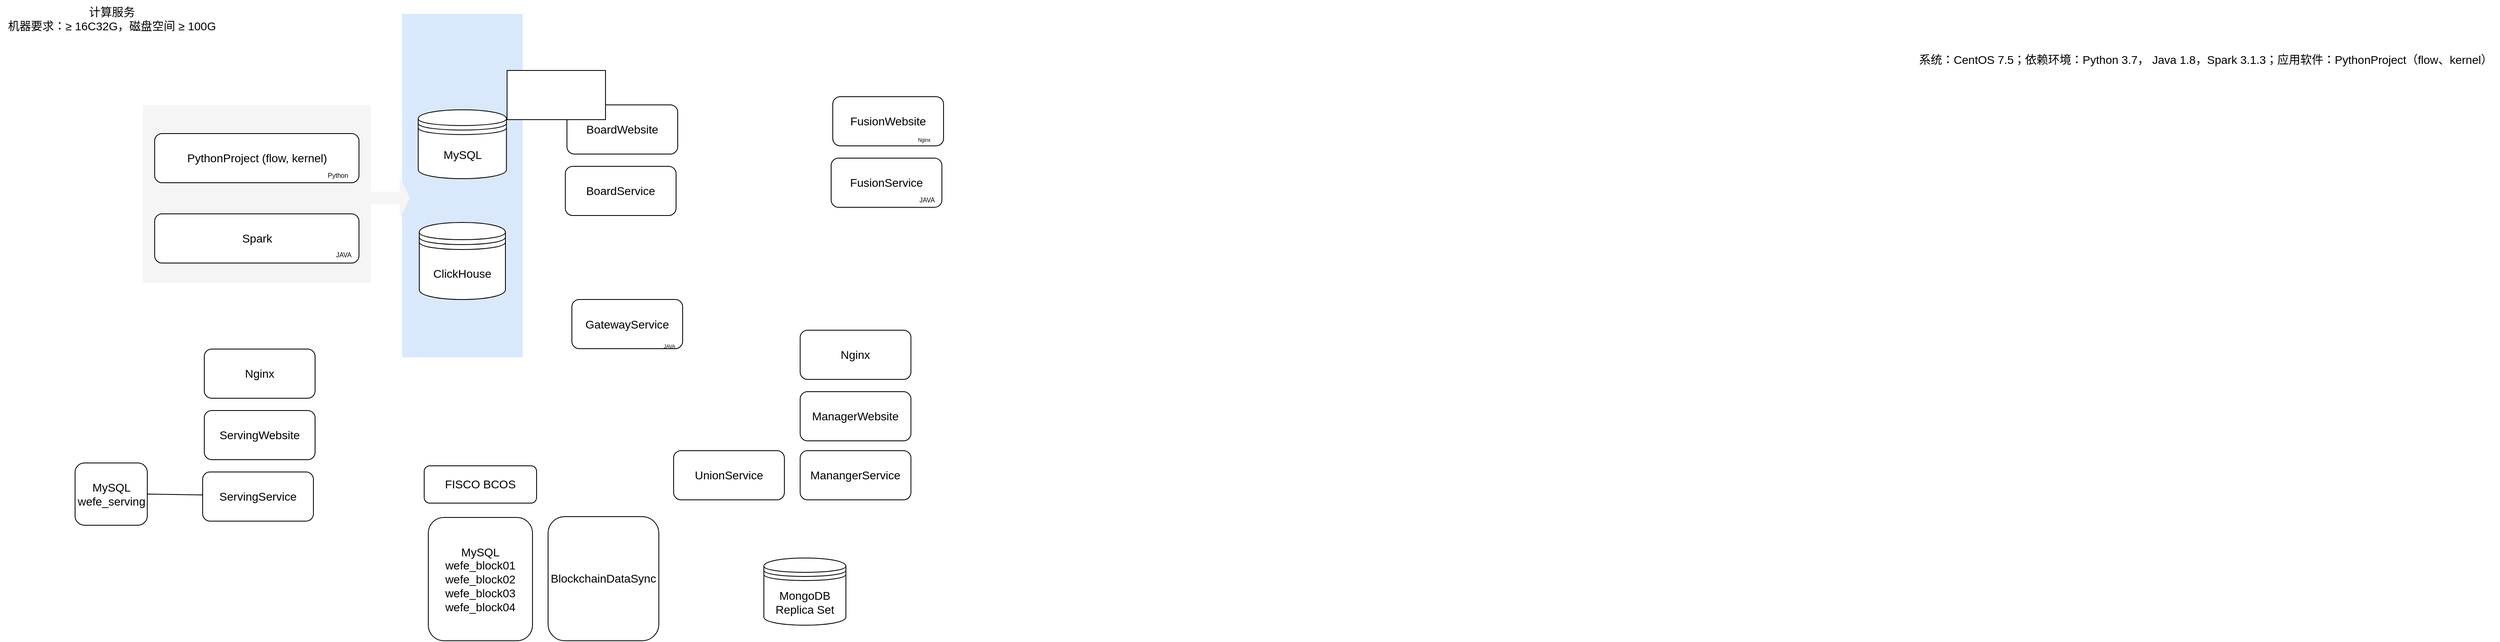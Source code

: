 <mxfile version="20.2.2" type="github" pages="2">
  <diagram id="YPpZaD-wZKxwEW-7mJMc" name="单机部署">
    <mxGraphModel dx="1378" dy="801" grid="0" gridSize="10" guides="1" tooltips="1" connect="1" arrows="1" fold="1" page="1" pageScale="1" pageWidth="2339" pageHeight="3300" math="0" shadow="0">
      <root>
        <mxCell id="0" />
        <mxCell id="1" parent="0" />
        <mxCell id="nMTmoi4ZvUsDvFtxuwQk-10" value="" style="rounded=0;whiteSpace=wrap;html=1;fontSize=14;strokeColor=none;fillColor=#dae8fc;" vertex="1" parent="1">
          <mxGeometry x="537" y="310" width="147" height="419" as="geometry" />
        </mxCell>
        <mxCell id="nMTmoi4ZvUsDvFtxuwQk-7" value="" style="rounded=0;whiteSpace=wrap;html=1;fontSize=14;fillColor=#f5f5f5;fontColor=#333333;strokeColor=none;" vertex="1" parent="1">
          <mxGeometry x="221" y="421" width="278" height="217" as="geometry" />
        </mxCell>
        <mxCell id="S6N38EDpftqvQTbYP7FW-1" value="&lt;font style=&quot;font-size: 14px;&quot;&gt;计算服务&lt;br&gt;机器要求：≥ 16C32G，磁盘空间 ≥ 100G&lt;/font&gt;" style="text;html=1;align=center;verticalAlign=middle;resizable=0;points=[];autosize=1;strokeColor=none;fillColor=none;" vertex="1" parent="1">
          <mxGeometry x="47" y="293" width="271" height="46" as="geometry" />
        </mxCell>
        <mxCell id="S6N38EDpftqvQTbYP7FW-7" value="Spark" style="rounded=1;whiteSpace=wrap;html=1;fontSize=14;" vertex="1" parent="1">
          <mxGeometry x="235.5" y="554" width="249" height="60" as="geometry" />
        </mxCell>
        <mxCell id="S6N38EDpftqvQTbYP7FW-8" value="PythonProject (flow, kernel)" style="rounded=1;whiteSpace=wrap;html=1;fontSize=14;" vertex="1" parent="1">
          <mxGeometry x="235.5" y="456" width="249" height="60" as="geometry" />
        </mxCell>
        <mxCell id="S6N38EDpftqvQTbYP7FW-9" value="BoardService" style="rounded=1;whiteSpace=wrap;html=1;fontSize=14;" vertex="1" parent="1">
          <mxGeometry x="736" y="496" width="135" height="60" as="geometry" />
        </mxCell>
        <mxCell id="S6N38EDpftqvQTbYP7FW-10" value="GatewayService" style="rounded=1;whiteSpace=wrap;html=1;fontSize=14;" vertex="1" parent="1">
          <mxGeometry x="744" y="658.5" width="135" height="60" as="geometry" />
        </mxCell>
        <mxCell id="S6N38EDpftqvQTbYP7FW-13" value="BoardWebsite" style="rounded=1;whiteSpace=wrap;html=1;fontSize=14;" vertex="1" parent="1">
          <mxGeometry x="738" y="421" width="135" height="60" as="geometry" />
        </mxCell>
        <mxCell id="S6N38EDpftqvQTbYP7FW-15" value="系统：CentOS&amp;nbsp;7.5；依赖环境：Python&amp;nbsp;3.7，&amp;nbsp;Java&amp;nbsp;1.8，Spark&amp;nbsp;3.1.3；应用软件：PythonProject（flow、kernel）" style="text;html=1;align=center;verticalAlign=middle;resizable=0;points=[];autosize=1;strokeColor=none;fillColor=none;fontSize=14;" vertex="1" parent="1">
          <mxGeometry x="2376" y="351" width="717" height="29" as="geometry" />
        </mxCell>
        <mxCell id="S6N38EDpftqvQTbYP7FW-16" value="FusionService" style="rounded=1;whiteSpace=wrap;html=1;fontSize=14;" vertex="1" parent="1">
          <mxGeometry x="1060" y="486" width="135" height="60" as="geometry" />
        </mxCell>
        <mxCell id="S6N38EDpftqvQTbYP7FW-17" value="FusionWebsite" style="rounded=1;whiteSpace=wrap;html=1;fontSize=14;" vertex="1" parent="1">
          <mxGeometry x="1062" y="411" width="135" height="60" as="geometry" />
        </mxCell>
        <mxCell id="S6N38EDpftqvQTbYP7FW-33" value="ServingService" style="rounded=1;whiteSpace=wrap;html=1;fontSize=14;" vertex="1" parent="1">
          <mxGeometry x="294" y="869" width="135" height="60" as="geometry" />
        </mxCell>
        <mxCell id="S6N38EDpftqvQTbYP7FW-34" value="ServingWebsite" style="rounded=1;whiteSpace=wrap;html=1;fontSize=14;" vertex="1" parent="1">
          <mxGeometry x="296" y="794" width="135" height="60" as="geometry" />
        </mxCell>
        <mxCell id="S6N38EDpftqvQTbYP7FW-35" value="Nginx" style="rounded=1;whiteSpace=wrap;html=1;fontSize=14;" vertex="1" parent="1">
          <mxGeometry x="296" y="719" width="135" height="60" as="geometry" />
        </mxCell>
        <mxCell id="S6N38EDpftqvQTbYP7FW-37" style="edgeStyle=none;rounded=0;orthogonalLoop=1;jettySize=auto;html=1;exitX=1;exitY=0.5;exitDx=0;exitDy=0;fontSize=14;endArrow=none;endFill=0;" edge="1" parent="1" source="S6N38EDpftqvQTbYP7FW-36">
          <mxGeometry relative="1" as="geometry">
            <mxPoint x="294" y="897" as="targetPoint" />
          </mxGeometry>
        </mxCell>
        <mxCell id="S6N38EDpftqvQTbYP7FW-36" value="MySQL&lt;br&gt;wefe_serving" style="rounded=1;whiteSpace=wrap;html=1;fontSize=14;" vertex="1" parent="1">
          <mxGeometry x="138.5" y="858" width="88" height="76" as="geometry" />
        </mxCell>
        <mxCell id="S6N38EDpftqvQTbYP7FW-38" style="edgeStyle=none;rounded=0;orthogonalLoop=1;jettySize=auto;html=1;exitX=0;exitY=0.25;exitDx=0;exitDy=0;entryX=0;entryY=0.5;entryDx=0;entryDy=0;fontSize=14;endArrow=none;endFill=0;" edge="1" parent="1" source="S6N38EDpftqvQTbYP7FW-33" target="S6N38EDpftqvQTbYP7FW-33">
          <mxGeometry relative="1" as="geometry" />
        </mxCell>
        <mxCell id="S6N38EDpftqvQTbYP7FW-39" value="UnionService" style="rounded=1;whiteSpace=wrap;html=1;fontSize=14;" vertex="1" parent="1">
          <mxGeometry x="868" y="843" width="135" height="60" as="geometry" />
        </mxCell>
        <mxCell id="S6N38EDpftqvQTbYP7FW-40" style="edgeStyle=none;rounded=0;orthogonalLoop=1;jettySize=auto;html=1;exitX=0;exitY=0.25;exitDx=0;exitDy=0;entryX=0;entryY=0.5;entryDx=0;entryDy=0;fontSize=14;endArrow=none;endFill=0;" edge="1" parent="1" source="S6N38EDpftqvQTbYP7FW-39" target="S6N38EDpftqvQTbYP7FW-39">
          <mxGeometry relative="1" as="geometry" />
        </mxCell>
        <mxCell id="S6N38EDpftqvQTbYP7FW-41" value="ManangerService" style="rounded=1;whiteSpace=wrap;html=1;fontSize=14;" vertex="1" parent="1">
          <mxGeometry x="1022.25" y="843" width="135" height="60" as="geometry" />
        </mxCell>
        <mxCell id="S6N38EDpftqvQTbYP7FW-42" value="ManagerWebsite" style="rounded=1;whiteSpace=wrap;html=1;fontSize=14;" vertex="1" parent="1">
          <mxGeometry x="1022.25" y="771" width="135" height="60" as="geometry" />
        </mxCell>
        <mxCell id="S6N38EDpftqvQTbYP7FW-43" value="Nginx" style="rounded=1;whiteSpace=wrap;html=1;fontSize=14;" vertex="1" parent="1">
          <mxGeometry x="1022.25" y="696" width="135" height="60" as="geometry" />
        </mxCell>
        <mxCell id="S6N38EDpftqvQTbYP7FW-44" value="FISCO BCOS" style="rounded=1;whiteSpace=wrap;html=1;fontSize=14;" vertex="1" parent="1">
          <mxGeometry x="564" y="861.5" width="137" height="45.5" as="geometry" />
        </mxCell>
        <mxCell id="S6N38EDpftqvQTbYP7FW-46" value="BlockchainDataSync" style="rounded=1;whiteSpace=wrap;html=1;fontSize=14;" vertex="1" parent="1">
          <mxGeometry x="715" y="923.5" width="135" height="151.5" as="geometry" />
        </mxCell>
        <mxCell id="S6N38EDpftqvQTbYP7FW-47" value="MySQL&lt;br&gt;wefe_block01&lt;br&gt;wefe_block02&lt;br&gt;wefe_block03&lt;br&gt;wefe_block04" style="rounded=1;whiteSpace=wrap;html=1;fontSize=14;" vertex="1" parent="1">
          <mxGeometry x="569" y="924.5" width="127" height="150.5" as="geometry" />
        </mxCell>
        <mxCell id="nMTmoi4ZvUsDvFtxuwQk-2" value="MySQL" style="shape=datastore;whiteSpace=wrap;html=1;fontSize=14;" vertex="1" parent="1">
          <mxGeometry x="556.75" y="427" width="107.5" height="84" as="geometry" />
        </mxCell>
        <mxCell id="nMTmoi4ZvUsDvFtxuwQk-3" value="ClickHouse" style="shape=datastore;whiteSpace=wrap;html=1;fontSize=14;" vertex="1" parent="1">
          <mxGeometry x="558" y="564.5" width="105" height="94" as="geometry" />
        </mxCell>
        <mxCell id="nMTmoi4ZvUsDvFtxuwQk-4" value="MongoDB&lt;br&gt;Replica Set" style="shape=datastore;whiteSpace=wrap;html=1;fontSize=14;" vertex="1" parent="1">
          <mxGeometry x="978" y="974" width="100" height="82" as="geometry" />
        </mxCell>
        <mxCell id="nMTmoi4ZvUsDvFtxuwQk-6" value="" style="shape=singleArrow;whiteSpace=wrap;html=1;fontSize=14;fillColor=#f5f5f5;fontColor=#333333;strokeColor=none;" vertex="1" parent="1">
          <mxGeometry x="484.5" y="509" width="62" height="51" as="geometry" />
        </mxCell>
        <mxCell id="nMTmoi4ZvUsDvFtxuwQk-11" value="&lt;font style=&quot;font-size: 8px;&quot;&gt;Python&lt;/font&gt;" style="text;html=1;strokeColor=none;fillColor=none;align=center;verticalAlign=middle;whiteSpace=wrap;rounded=0;fontSize=14;" vertex="1" parent="1">
          <mxGeometry x="429" y="490" width="60" height="30" as="geometry" />
        </mxCell>
        <mxCell id="nMTmoi4ZvUsDvFtxuwQk-12" value="&lt;font style=&quot;font-size: 8px;&quot;&gt;JAVA&lt;/font&gt;" style="text;html=1;strokeColor=none;fillColor=none;align=center;verticalAlign=middle;whiteSpace=wrap;rounded=0;fontSize=14;" vertex="1" parent="1">
          <mxGeometry x="436" y="587" width="60" height="30" as="geometry" />
        </mxCell>
        <mxCell id="nMTmoi4ZvUsDvFtxuwQk-13" value="&lt;font style=&quot;font-size: 6px;&quot;&gt;JAVA&lt;/font&gt;" style="text;html=1;strokeColor=none;fillColor=none;align=center;verticalAlign=middle;whiteSpace=wrap;rounded=0;fontSize=14;" vertex="1" parent="1">
          <mxGeometry x="833" y="697.5" width="60" height="30" as="geometry" />
        </mxCell>
        <mxCell id="nMTmoi4ZvUsDvFtxuwQk-14" value="&lt;font style=&quot;font-size: 8px;&quot;&gt;JAVA&lt;/font&gt;" style="text;html=1;strokeColor=none;fillColor=none;align=center;verticalAlign=middle;whiteSpace=wrap;rounded=0;fontSize=14;" vertex="1" parent="1">
          <mxGeometry x="1147" y="520" width="60" height="30" as="geometry" />
        </mxCell>
        <mxCell id="nMTmoi4ZvUsDvFtxuwQk-15" value="&lt;font style=&quot;font-size: 6px;&quot;&gt;Nginx&lt;/font&gt;" style="text;html=1;align=center;verticalAlign=middle;resizable=0;points=[];autosize=1;strokeColor=none;fillColor=none;fontSize=6;" vertex="1" parent="1">
          <mxGeometry x="1148.25" y="451" width="49" height="26" as="geometry" />
        </mxCell>
        <mxCell id="nMTmoi4ZvUsDvFtxuwQk-16" value="" style="rounded=0;whiteSpace=wrap;html=1;fontSize=6;strokeColor=default;" vertex="1" parent="1">
          <mxGeometry x="665" y="379" width="120" height="60" as="geometry" />
        </mxCell>
      </root>
    </mxGraphModel>
  </diagram>
  <diagram name="单机部署 的副本" id="tKN4HtzzEIQqR7yRIt2b">
    <mxGraphModel dx="1378" dy="801" grid="0" gridSize="10" guides="1" tooltips="1" connect="1" arrows="1" fold="1" page="1" pageScale="1" pageWidth="2339" pageHeight="3300" math="0" shadow="0">
      <root>
        <mxCell id="ypAXPCdHG-jhm9GBV3Cv-0" />
        <mxCell id="ypAXPCdHG-jhm9GBV3Cv-1" parent="ypAXPCdHG-jhm9GBV3Cv-0" />
        <mxCell id="ypAXPCdHG-jhm9GBV3Cv-2" value="&lt;font style=&quot;font-size: 14px;&quot;&gt;计算服务&lt;br&gt;机器要求：≥ 16C32G，磁盘空间 ≥ 100G&lt;/font&gt;" style="text;html=1;align=center;verticalAlign=middle;resizable=0;points=[];autosize=1;strokeColor=none;fillColor=none;" vertex="1" parent="ypAXPCdHG-jhm9GBV3Cv-1">
          <mxGeometry x="47" y="293" width="271" height="46" as="geometry" />
        </mxCell>
        <mxCell id="ypAXPCdHG-jhm9GBV3Cv-3" style="edgeStyle=none;rounded=0;orthogonalLoop=1;jettySize=auto;html=1;exitX=1;exitY=0.5;exitDx=0;exitDy=0;entryX=0;entryY=0.75;entryDx=0;entryDy=0;fontSize=14;endArrow=none;endFill=0;" edge="1" parent="ypAXPCdHG-jhm9GBV3Cv-1" source="ypAXPCdHG-jhm9GBV3Cv-6" target="ypAXPCdHG-jhm9GBV3Cv-13">
          <mxGeometry relative="1" as="geometry" />
        </mxCell>
        <mxCell id="ypAXPCdHG-jhm9GBV3Cv-4" style="edgeStyle=none;rounded=0;orthogonalLoop=1;jettySize=auto;html=1;exitX=1;exitY=0.5;exitDx=0;exitDy=0;entryX=0;entryY=0.5;entryDx=0;entryDy=0;fontSize=14;endArrow=none;endFill=0;" edge="1" parent="ypAXPCdHG-jhm9GBV3Cv-1" source="ypAXPCdHG-jhm9GBV3Cv-6" target="ypAXPCdHG-jhm9GBV3Cv-14">
          <mxGeometry relative="1" as="geometry" />
        </mxCell>
        <mxCell id="ypAXPCdHG-jhm9GBV3Cv-5" style="edgeStyle=none;rounded=0;orthogonalLoop=1;jettySize=auto;html=1;exitX=0;exitY=0.5;exitDx=0;exitDy=0;entryX=1;entryY=0.5;entryDx=0;entryDy=0;fontSize=14;endArrow=none;endFill=0;" edge="1" parent="ypAXPCdHG-jhm9GBV3Cv-1" source="ypAXPCdHG-jhm9GBV3Cv-6" target="ypAXPCdHG-jhm9GBV3Cv-12">
          <mxGeometry relative="1" as="geometry" />
        </mxCell>
        <mxCell id="ypAXPCdHG-jhm9GBV3Cv-6" value="MySQL&lt;br&gt;wefe_board" style="rounded=1;whiteSpace=wrap;html=1;fontSize=14;" vertex="1" parent="ypAXPCdHG-jhm9GBV3Cv-1">
          <mxGeometry x="525" y="432" width="88" height="76" as="geometry" />
        </mxCell>
        <mxCell id="ypAXPCdHG-jhm9GBV3Cv-7" style="edgeStyle=none;rounded=0;orthogonalLoop=1;jettySize=auto;html=1;exitX=1;exitY=0.5;exitDx=0;exitDy=0;fontSize=14;endArrow=none;endFill=0;entryX=0;entryY=0.75;entryDx=0;entryDy=0;" edge="1" parent="ypAXPCdHG-jhm9GBV3Cv-1" source="ypAXPCdHG-jhm9GBV3Cv-10" target="ypAXPCdHG-jhm9GBV3Cv-13">
          <mxGeometry relative="1" as="geometry">
            <mxPoint x="778" y="487" as="targetPoint" />
          </mxGeometry>
        </mxCell>
        <mxCell id="ypAXPCdHG-jhm9GBV3Cv-8" style="edgeStyle=none;rounded=0;orthogonalLoop=1;jettySize=auto;html=1;exitX=1;exitY=0.5;exitDx=0;exitDy=0;entryX=0;entryY=0.5;entryDx=0;entryDy=0;fontSize=14;endArrow=none;endFill=0;" edge="1" parent="ypAXPCdHG-jhm9GBV3Cv-1" source="ypAXPCdHG-jhm9GBV3Cv-10" target="ypAXPCdHG-jhm9GBV3Cv-14">
          <mxGeometry relative="1" as="geometry" />
        </mxCell>
        <mxCell id="ypAXPCdHG-jhm9GBV3Cv-9" style="edgeStyle=none;rounded=0;orthogonalLoop=1;jettySize=auto;html=1;exitX=0;exitY=0.5;exitDx=0;exitDy=0;fontSize=14;endArrow=none;endFill=0;" edge="1" parent="ypAXPCdHG-jhm9GBV3Cv-1" source="ypAXPCdHG-jhm9GBV3Cv-10">
          <mxGeometry relative="1" as="geometry">
            <mxPoint x="435" y="499" as="targetPoint" />
          </mxGeometry>
        </mxCell>
        <mxCell id="ypAXPCdHG-jhm9GBV3Cv-10" value="ClickHouse" style="rounded=1;whiteSpace=wrap;html=1;fontSize=14;" vertex="1" parent="ypAXPCdHG-jhm9GBV3Cv-1">
          <mxGeometry x="525" y="514" width="88" height="77" as="geometry" />
        </mxCell>
        <mxCell id="ypAXPCdHG-jhm9GBV3Cv-11" value="Spark" style="rounded=1;whiteSpace=wrap;html=1;fontSize=14;" vertex="1" parent="ypAXPCdHG-jhm9GBV3Cv-1">
          <mxGeometry x="189" y="542" width="249" height="60" as="geometry" />
        </mxCell>
        <mxCell id="ypAXPCdHG-jhm9GBV3Cv-12" value="PythonProject (flow, kernel)" style="rounded=1;whiteSpace=wrap;html=1;fontSize=14;" vertex="1" parent="ypAXPCdHG-jhm9GBV3Cv-1">
          <mxGeometry x="189" y="470" width="249" height="60" as="geometry" />
        </mxCell>
        <mxCell id="ypAXPCdHG-jhm9GBV3Cv-13" value="BoardService" style="rounded=1;whiteSpace=wrap;html=1;fontSize=14;" vertex="1" parent="ypAXPCdHG-jhm9GBV3Cv-1">
          <mxGeometry x="717" y="426" width="135" height="60" as="geometry" />
        </mxCell>
        <mxCell id="ypAXPCdHG-jhm9GBV3Cv-14" value="GatewayService" style="rounded=1;whiteSpace=wrap;html=1;fontSize=14;" vertex="1" parent="ypAXPCdHG-jhm9GBV3Cv-1">
          <mxGeometry x="719" y="550" width="135" height="60" as="geometry" />
        </mxCell>
        <mxCell id="ypAXPCdHG-jhm9GBV3Cv-15" value="" style="endArrow=none;dashed=1;html=1;dashPattern=1 3;strokeWidth=2;rounded=0;fontSize=14;" edge="1" parent="ypAXPCdHG-jhm9GBV3Cv-1">
          <mxGeometry width="50" height="50" relative="1" as="geometry">
            <mxPoint x="481" y="1035" as="sourcePoint" />
            <mxPoint x="481" y="274" as="targetPoint" />
          </mxGeometry>
        </mxCell>
        <mxCell id="ypAXPCdHG-jhm9GBV3Cv-16" value="BoardWebsite" style="rounded=1;whiteSpace=wrap;html=1;fontSize=14;" vertex="1" parent="ypAXPCdHG-jhm9GBV3Cv-1">
          <mxGeometry x="719" y="351" width="135" height="60" as="geometry" />
        </mxCell>
        <mxCell id="ypAXPCdHG-jhm9GBV3Cv-17" value="Nginx" style="rounded=1;whiteSpace=wrap;html=1;fontSize=14;" vertex="1" parent="ypAXPCdHG-jhm9GBV3Cv-1">
          <mxGeometry x="719" y="276" width="135" height="60" as="geometry" />
        </mxCell>
        <mxCell id="ypAXPCdHG-jhm9GBV3Cv-18" value="系统：CentOS&amp;nbsp;7.5；依赖环境：Python&amp;nbsp;3.7，&amp;nbsp;Java&amp;nbsp;1.8，Spark&amp;nbsp;3.1.3；应用软件：PythonProject（flow、kernel）" style="text;html=1;align=center;verticalAlign=middle;resizable=0;points=[];autosize=1;strokeColor=none;fillColor=none;fontSize=14;" vertex="1" parent="ypAXPCdHG-jhm9GBV3Cv-1">
          <mxGeometry x="2376" y="351" width="717" height="29" as="geometry" />
        </mxCell>
        <mxCell id="ypAXPCdHG-jhm9GBV3Cv-19" value="" style="edgeStyle=none;rounded=0;orthogonalLoop=1;jettySize=auto;html=1;fontSize=14;endArrow=none;endFill=0;" edge="1" parent="ypAXPCdHG-jhm9GBV3Cv-1" source="ypAXPCdHG-jhm9GBV3Cv-20" target="ypAXPCdHG-jhm9GBV3Cv-23">
          <mxGeometry relative="1" as="geometry" />
        </mxCell>
        <mxCell id="ypAXPCdHG-jhm9GBV3Cv-20" value="FusionService" style="rounded=1;whiteSpace=wrap;html=1;fontSize=14;" vertex="1" parent="ypAXPCdHG-jhm9GBV3Cv-1">
          <mxGeometry x="885" y="426" width="135" height="60" as="geometry" />
        </mxCell>
        <mxCell id="ypAXPCdHG-jhm9GBV3Cv-21" value="FusionWebsite" style="rounded=1;whiteSpace=wrap;html=1;fontSize=14;" vertex="1" parent="ypAXPCdHG-jhm9GBV3Cv-1">
          <mxGeometry x="887" y="351" width="135" height="60" as="geometry" />
        </mxCell>
        <mxCell id="ypAXPCdHG-jhm9GBV3Cv-22" value="Nginx" style="rounded=1;whiteSpace=wrap;html=1;fontSize=14;" vertex="1" parent="ypAXPCdHG-jhm9GBV3Cv-1">
          <mxGeometry x="887" y="276" width="135" height="60" as="geometry" />
        </mxCell>
        <mxCell id="ypAXPCdHG-jhm9GBV3Cv-23" value="MySQL&lt;br&gt;wefe_fusion" style="rounded=1;whiteSpace=wrap;html=1;fontSize=14;" vertex="1" parent="ypAXPCdHG-jhm9GBV3Cv-1">
          <mxGeometry x="1079" y="418" width="88" height="76" as="geometry" />
        </mxCell>
        <mxCell id="ypAXPCdHG-jhm9GBV3Cv-24" value="" style="endArrow=none;dashed=1;html=1;dashPattern=1 3;strokeWidth=2;rounded=0;fontSize=14;" edge="1" parent="ypAXPCdHG-jhm9GBV3Cv-1">
          <mxGeometry width="50" height="50" relative="1" as="geometry">
            <mxPoint x="1293" y="661" as="sourcePoint" />
            <mxPoint x="61" y="661" as="targetPoint" />
          </mxGeometry>
        </mxCell>
        <mxCell id="ypAXPCdHG-jhm9GBV3Cv-25" value="ServingService" style="rounded=1;whiteSpace=wrap;html=1;fontSize=14;" vertex="1" parent="ypAXPCdHG-jhm9GBV3Cv-1">
          <mxGeometry x="294" y="869" width="135" height="60" as="geometry" />
        </mxCell>
        <mxCell id="ypAXPCdHG-jhm9GBV3Cv-26" value="ServingWebsite" style="rounded=1;whiteSpace=wrap;html=1;fontSize=14;" vertex="1" parent="ypAXPCdHG-jhm9GBV3Cv-1">
          <mxGeometry x="296" y="794" width="135" height="60" as="geometry" />
        </mxCell>
        <mxCell id="ypAXPCdHG-jhm9GBV3Cv-27" value="Nginx" style="rounded=1;whiteSpace=wrap;html=1;fontSize=14;" vertex="1" parent="ypAXPCdHG-jhm9GBV3Cv-1">
          <mxGeometry x="296" y="719" width="135" height="60" as="geometry" />
        </mxCell>
        <mxCell id="ypAXPCdHG-jhm9GBV3Cv-28" style="edgeStyle=none;rounded=0;orthogonalLoop=1;jettySize=auto;html=1;exitX=1;exitY=0.5;exitDx=0;exitDy=0;fontSize=14;endArrow=none;endFill=0;" edge="1" parent="ypAXPCdHG-jhm9GBV3Cv-1" source="ypAXPCdHG-jhm9GBV3Cv-29">
          <mxGeometry relative="1" as="geometry">
            <mxPoint x="294" y="897" as="targetPoint" />
          </mxGeometry>
        </mxCell>
        <mxCell id="ypAXPCdHG-jhm9GBV3Cv-29" value="MySQL&lt;br&gt;wefe_serving" style="rounded=1;whiteSpace=wrap;html=1;fontSize=14;" vertex="1" parent="ypAXPCdHG-jhm9GBV3Cv-1">
          <mxGeometry x="138.5" y="858" width="88" height="76" as="geometry" />
        </mxCell>
        <mxCell id="ypAXPCdHG-jhm9GBV3Cv-30" style="edgeStyle=none;rounded=0;orthogonalLoop=1;jettySize=auto;html=1;exitX=0;exitY=0.25;exitDx=0;exitDy=0;entryX=0;entryY=0.5;entryDx=0;entryDy=0;fontSize=14;endArrow=none;endFill=0;" edge="1" parent="ypAXPCdHG-jhm9GBV3Cv-1" source="ypAXPCdHG-jhm9GBV3Cv-25" target="ypAXPCdHG-jhm9GBV3Cv-25">
          <mxGeometry relative="1" as="geometry" />
        </mxCell>
        <mxCell id="ypAXPCdHG-jhm9GBV3Cv-31" value="UnionService" style="rounded=1;whiteSpace=wrap;html=1;fontSize=14;" vertex="1" parent="ypAXPCdHG-jhm9GBV3Cv-1">
          <mxGeometry x="846" y="939.5" width="135" height="60" as="geometry" />
        </mxCell>
        <mxCell id="ypAXPCdHG-jhm9GBV3Cv-32" style="edgeStyle=none;rounded=0;orthogonalLoop=1;jettySize=auto;html=1;exitX=0;exitY=0.25;exitDx=0;exitDy=0;entryX=0;entryY=0.5;entryDx=0;entryDy=0;fontSize=14;endArrow=none;endFill=0;" edge="1" parent="ypAXPCdHG-jhm9GBV3Cv-1" source="ypAXPCdHG-jhm9GBV3Cv-31" target="ypAXPCdHG-jhm9GBV3Cv-31">
          <mxGeometry relative="1" as="geometry" />
        </mxCell>
        <mxCell id="ypAXPCdHG-jhm9GBV3Cv-33" value="ManangerService" style="rounded=1;whiteSpace=wrap;html=1;fontSize=14;" vertex="1" parent="ypAXPCdHG-jhm9GBV3Cv-1">
          <mxGeometry x="1000.25" y="939.5" width="135" height="60" as="geometry" />
        </mxCell>
        <mxCell id="ypAXPCdHG-jhm9GBV3Cv-34" value="ManagerWebsite" style="rounded=1;whiteSpace=wrap;html=1;fontSize=14;" vertex="1" parent="ypAXPCdHG-jhm9GBV3Cv-1">
          <mxGeometry x="1000.25" y="867.5" width="135" height="60" as="geometry" />
        </mxCell>
        <mxCell id="ypAXPCdHG-jhm9GBV3Cv-35" value="Nginx" style="rounded=1;whiteSpace=wrap;html=1;fontSize=14;" vertex="1" parent="ypAXPCdHG-jhm9GBV3Cv-1">
          <mxGeometry x="1000.25" y="792.5" width="135" height="60" as="geometry" />
        </mxCell>
        <mxCell id="ypAXPCdHG-jhm9GBV3Cv-36" value="FISCO BCOS" style="rounded=1;whiteSpace=wrap;html=1;fontSize=14;" vertex="1" parent="ypAXPCdHG-jhm9GBV3Cv-1">
          <mxGeometry x="542" y="992.5" width="137" height="57" as="geometry" />
        </mxCell>
        <mxCell id="ypAXPCdHG-jhm9GBV3Cv-37" value="BlockchainDataSync" style="rounded=1;whiteSpace=wrap;html=1;fontSize=14;" vertex="1" parent="ypAXPCdHG-jhm9GBV3Cv-1">
          <mxGeometry x="693" y="1111.5" width="135" height="60" as="geometry" />
        </mxCell>
        <mxCell id="ypAXPCdHG-jhm9GBV3Cv-38" value="MySQL&lt;br&gt;wefe_block01&lt;br&gt;wefe_block02&lt;br&gt;wefe_block03&lt;br&gt;wefe_block04" style="rounded=1;whiteSpace=wrap;html=1;fontSize=14;" vertex="1" parent="ypAXPCdHG-jhm9GBV3Cv-1">
          <mxGeometry x="547" y="1060.5" width="127" height="111" as="geometry" />
        </mxCell>
        <mxCell id="ypAXPCdHG-jhm9GBV3Cv-39" value="MongoDB&lt;br&gt;&lt;span style=&quot;color: rgb(64, 64, 64); font-family: -apple-system, &amp;quot;system-ui&amp;quot;, &amp;quot;Apple Color Emoji&amp;quot;, &amp;quot;Segoe UI Emoji&amp;quot;, &amp;quot;Segoe UI Symbol&amp;quot;, &amp;quot;Segoe UI&amp;quot;, &amp;quot;PingFang SC&amp;quot;, &amp;quot;Hiragino Sans GB&amp;quot;, &amp;quot;Microsoft YaHei&amp;quot;, &amp;quot;Helvetica Neue&amp;quot;, Helvetica, Arial, sans-serif; font-size: 16px; text-align: left; background-color: rgb(255, 255, 255);&quot;&gt;primary&lt;/span&gt;" style="rounded=1;whiteSpace=wrap;html=1;fontSize=14;" vertex="1" parent="ypAXPCdHG-jhm9GBV3Cv-1">
          <mxGeometry x="848" y="1015" width="290" height="76" as="geometry" />
        </mxCell>
        <mxCell id="ypAXPCdHG-jhm9GBV3Cv-40" value="MongoDB&lt;br&gt;&lt;span style=&quot;color: rgb(64, 64, 64); font-family: -apple-system, &amp;quot;system-ui&amp;quot;, &amp;quot;Apple Color Emoji&amp;quot;, &amp;quot;Segoe UI Emoji&amp;quot;, &amp;quot;Segoe UI Symbol&amp;quot;, &amp;quot;Segoe UI&amp;quot;, &amp;quot;PingFang SC&amp;quot;, &amp;quot;Hiragino Sans GB&amp;quot;, &amp;quot;Microsoft YaHei&amp;quot;, &amp;quot;Helvetica Neue&amp;quot;, Helvetica, Arial, sans-serif; font-size: 16px; text-align: left; background-color: rgb(255, 255, 255);&quot;&gt;secondary&lt;/span&gt;" style="rounded=1;whiteSpace=wrap;html=1;fontSize=14;" vertex="1" parent="ypAXPCdHG-jhm9GBV3Cv-1">
          <mxGeometry x="854" y="1104" width="130" height="75" as="geometry" />
        </mxCell>
        <mxCell id="ypAXPCdHG-jhm9GBV3Cv-41" value="MongoDB&lt;br&gt;&lt;span style=&quot;color: rgb(64, 64, 64); font-family: -apple-system, &amp;quot;system-ui&amp;quot;, &amp;quot;Apple Color Emoji&amp;quot;, &amp;quot;Segoe UI Emoji&amp;quot;, &amp;quot;Segoe UI Symbol&amp;quot;, &amp;quot;Segoe UI&amp;quot;, &amp;quot;PingFang SC&amp;quot;, &amp;quot;Hiragino Sans GB&amp;quot;, &amp;quot;Microsoft YaHei&amp;quot;, &amp;quot;Helvetica Neue&amp;quot;, Helvetica, Arial, sans-serif; font-size: 16px; text-align: left; background-color: rgb(255, 255, 255);&quot;&gt;secondary&lt;/span&gt;" style="rounded=1;whiteSpace=wrap;html=1;fontSize=14;" vertex="1" parent="ypAXPCdHG-jhm9GBV3Cv-1">
          <mxGeometry x="1000.25" y="1103" width="136.75" height="76" as="geometry" />
        </mxCell>
      </root>
    </mxGraphModel>
  </diagram>
</mxfile>
